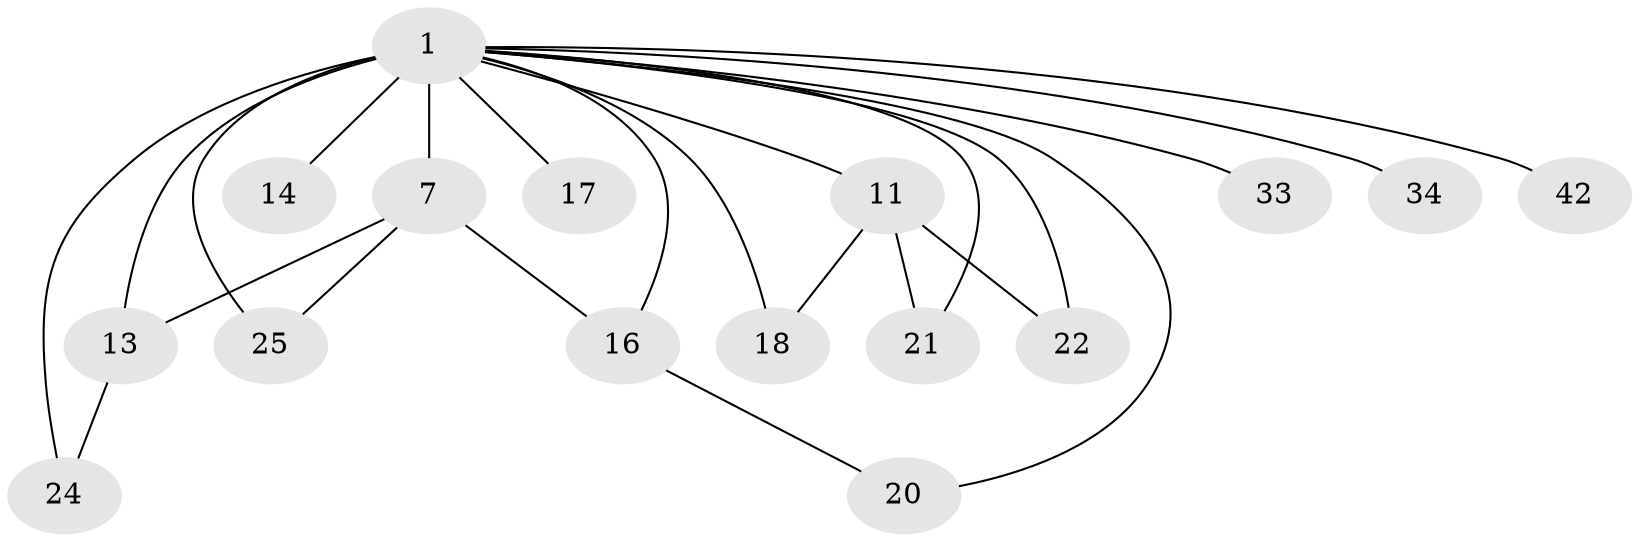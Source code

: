 // original degree distribution, {13: 0.03636363636363636, 14: 0.03636363636363636, 16: 0.01818181818181818, 18: 0.01818181818181818, 15: 0.01818181818181818, 11: 0.01818181818181818, 17: 0.01818181818181818, 22: 0.01818181818181818, 6: 0.01818181818181818, 3: 0.18181818181818182, 4: 0.09090909090909091, 2: 0.509090909090909, 5: 0.01818181818181818}
// Generated by graph-tools (version 1.1) at 2025/17/03/04/25 18:17:32]
// undirected, 16 vertices, 23 edges
graph export_dot {
graph [start="1"]
  node [color=gray90,style=filled];
  1 [super="+2+28+45"];
  7 [super="+8"];
  11 [super="+15"];
  13;
  14;
  16;
  17;
  18;
  20;
  21;
  22 [super="+35"];
  24;
  25 [super="+44"];
  33;
  34;
  42;
  1 -- 7 [weight=22];
  1 -- 11 [weight=4];
  1 -- 13;
  1 -- 14 [weight=2];
  1 -- 16 [weight=2];
  1 -- 17 [weight=2];
  1 -- 18;
  1 -- 20;
  1 -- 21;
  1 -- 22 [weight=3];
  1 -- 24;
  1 -- 25 [weight=2];
  1 -- 33 [weight=2];
  1 -- 34;
  1 -- 42 [weight=2];
  7 -- 16;
  7 -- 13 [weight=2];
  7 -- 25;
  11 -- 21;
  11 -- 22;
  11 -- 18;
  13 -- 24;
  16 -- 20;
}

